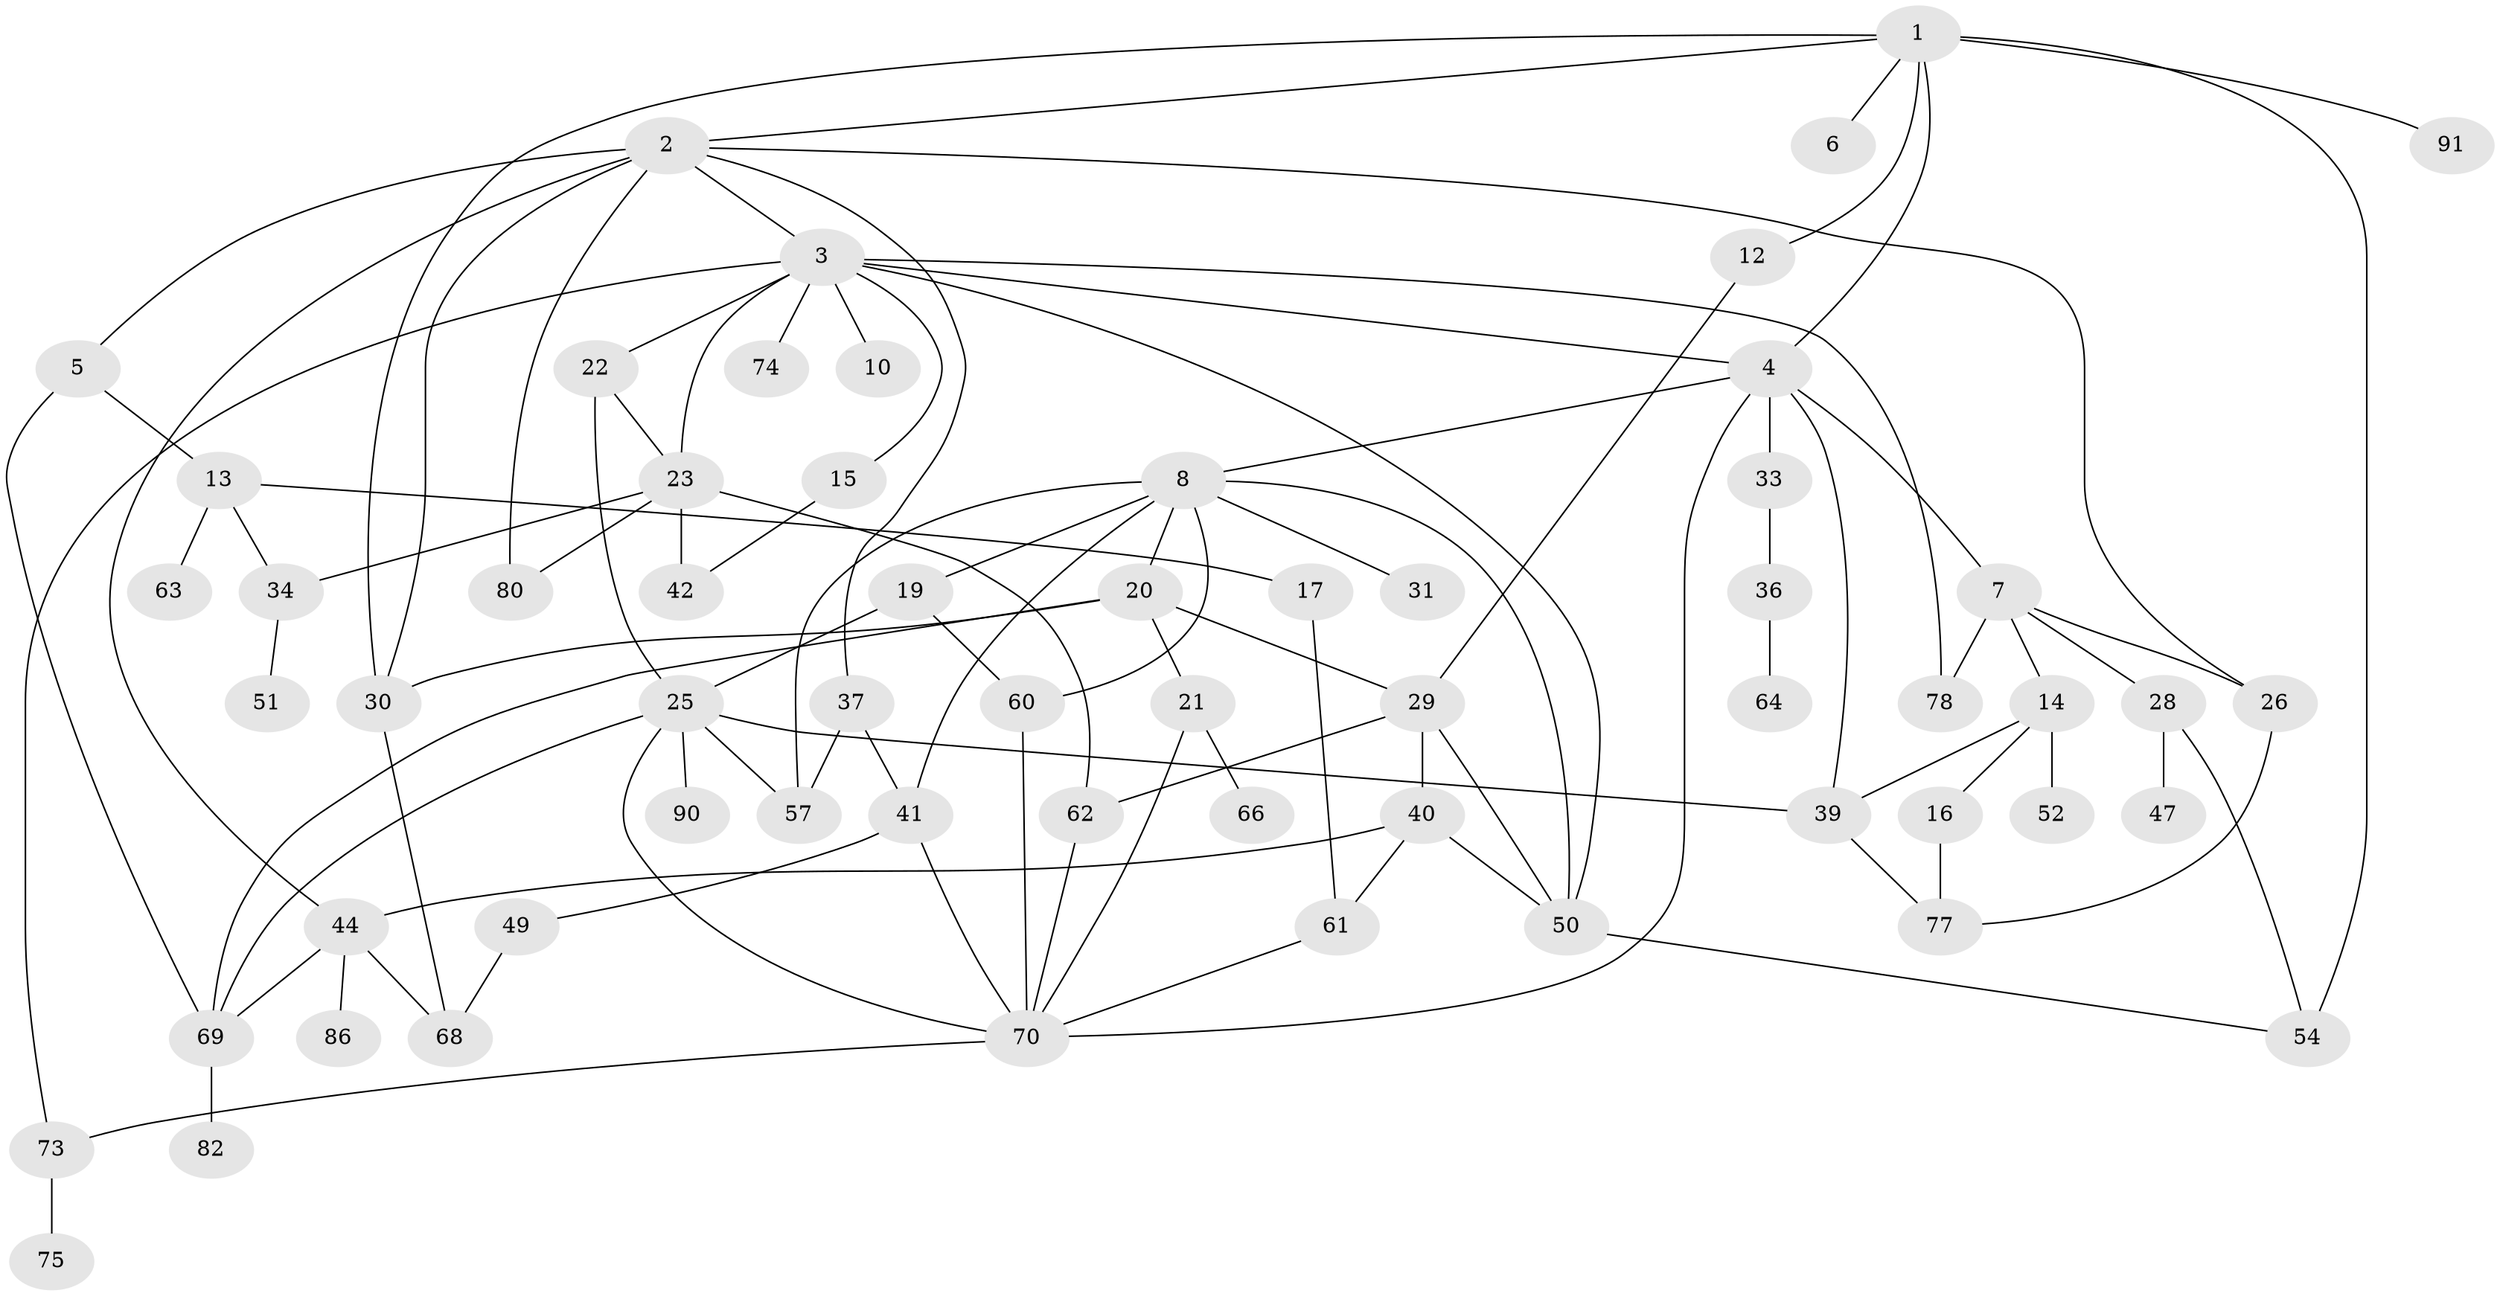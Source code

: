// Generated by graph-tools (version 1.1) at 2025/51/02/27/25 19:51:38]
// undirected, 61 vertices, 99 edges
graph export_dot {
graph [start="1"]
  node [color=gray90,style=filled];
  1 [super="+48"];
  2 [super="+18"];
  3 [super="+79"];
  4 [super="+9"];
  5;
  6 [super="+11"];
  7 [super="+24"];
  8 [super="+58"];
  10;
  12;
  13 [super="+27"];
  14 [super="+89"];
  15;
  16;
  17;
  19 [super="+72"];
  20 [super="+59"];
  21 [super="+55"];
  22;
  23 [super="+35"];
  25 [super="+56"];
  26 [super="+32"];
  28 [super="+43"];
  29 [super="+38"];
  30 [super="+53"];
  31;
  33;
  34;
  36;
  37 [super="+46"];
  39 [super="+67"];
  40;
  41;
  42;
  44 [super="+45"];
  47;
  49 [super="+84"];
  50 [super="+92"];
  51;
  52;
  54;
  57 [super="+85"];
  60 [super="+88"];
  61 [super="+65"];
  62;
  63;
  64 [super="+76"];
  66;
  68 [super="+83"];
  69 [super="+71"];
  70 [super="+87"];
  73;
  74;
  75;
  77 [super="+81"];
  78;
  80;
  82;
  86;
  90;
  91;
  1 -- 2;
  1 -- 6;
  1 -- 12;
  1 -- 4;
  1 -- 54;
  1 -- 91;
  1 -- 30;
  2 -- 3;
  2 -- 5;
  2 -- 37;
  2 -- 44;
  2 -- 80;
  2 -- 26;
  2 -- 30;
  3 -- 4;
  3 -- 10;
  3 -- 15;
  3 -- 22;
  3 -- 73;
  3 -- 74;
  3 -- 50;
  3 -- 78;
  3 -- 23;
  4 -- 7;
  4 -- 8;
  4 -- 33;
  4 -- 39;
  4 -- 70;
  5 -- 13;
  5 -- 69;
  7 -- 14;
  7 -- 28;
  7 -- 78;
  7 -- 26;
  8 -- 19;
  8 -- 20;
  8 -- 31;
  8 -- 50;
  8 -- 41;
  8 -- 60;
  8 -- 57;
  12 -- 29;
  13 -- 17;
  13 -- 34;
  13 -- 63;
  14 -- 16;
  14 -- 52;
  14 -- 39;
  15 -- 42;
  16 -- 77;
  17 -- 61;
  19 -- 25;
  19 -- 60;
  20 -- 21;
  20 -- 30;
  20 -- 69;
  20 -- 29;
  21 -- 66;
  21 -- 70;
  22 -- 23;
  22 -- 25;
  23 -- 34;
  23 -- 62;
  23 -- 80;
  23 -- 42;
  25 -- 57;
  25 -- 70;
  25 -- 90;
  25 -- 69;
  25 -- 39;
  26 -- 77;
  28 -- 54;
  28 -- 47;
  29 -- 62;
  29 -- 40;
  29 -- 50;
  30 -- 68;
  33 -- 36;
  34 -- 51;
  36 -- 64;
  37 -- 41;
  37 -- 57;
  39 -- 77;
  40 -- 44;
  40 -- 61;
  40 -- 50;
  41 -- 49;
  41 -- 70;
  44 -- 69;
  44 -- 68;
  44 -- 86;
  49 -- 68;
  50 -- 54;
  60 -- 70;
  61 -- 70;
  62 -- 70;
  69 -- 82;
  70 -- 73;
  73 -- 75;
}

